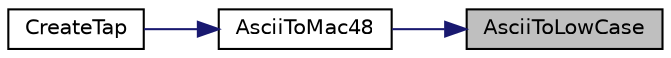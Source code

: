 digraph "AsciiToLowCase"
{
 // LATEX_PDF_SIZE
  edge [fontname="Helvetica",fontsize="10",labelfontname="Helvetica",labelfontsize="10"];
  node [fontname="Helvetica",fontsize="10",shape=record];
  rankdir="RL";
  Node1 [label="AsciiToLowCase",height=0.2,width=0.4,color="black", fillcolor="grey75", style="filled", fontcolor="black",tooltip=" "];
  Node1 -> Node2 [dir="back",color="midnightblue",fontsize="10",style="solid",fontname="Helvetica"];
  Node2 [label="AsciiToMac48",height=0.2,width=0.4,color="black", fillcolor="white", style="filled",URL="$tap-creator_8cc.html#aeb9510b65095fe530be572d2261f72f7",tooltip=" "];
  Node2 -> Node3 [dir="back",color="midnightblue",fontsize="10",style="solid",fontname="Helvetica"];
  Node3 [label="CreateTap",height=0.2,width=0.4,color="black", fillcolor="white", style="filled",URL="$tap-creator_8cc.html#ac41e53836dbd8b7f8a73bf8425df1d65",tooltip=" "];
}
